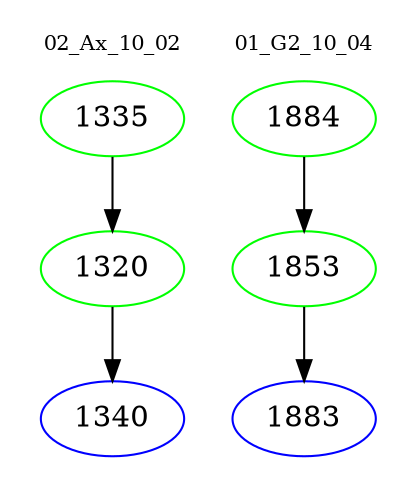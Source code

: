 digraph{
subgraph cluster_0 {
color = white
label = "02_Ax_10_02";
fontsize=10;
T0_1335 [label="1335", color="green"]
T0_1335 -> T0_1320 [color="black"]
T0_1320 [label="1320", color="green"]
T0_1320 -> T0_1340 [color="black"]
T0_1340 [label="1340", color="blue"]
}
subgraph cluster_1 {
color = white
label = "01_G2_10_04";
fontsize=10;
T1_1884 [label="1884", color="green"]
T1_1884 -> T1_1853 [color="black"]
T1_1853 [label="1853", color="green"]
T1_1853 -> T1_1883 [color="black"]
T1_1883 [label="1883", color="blue"]
}
}

